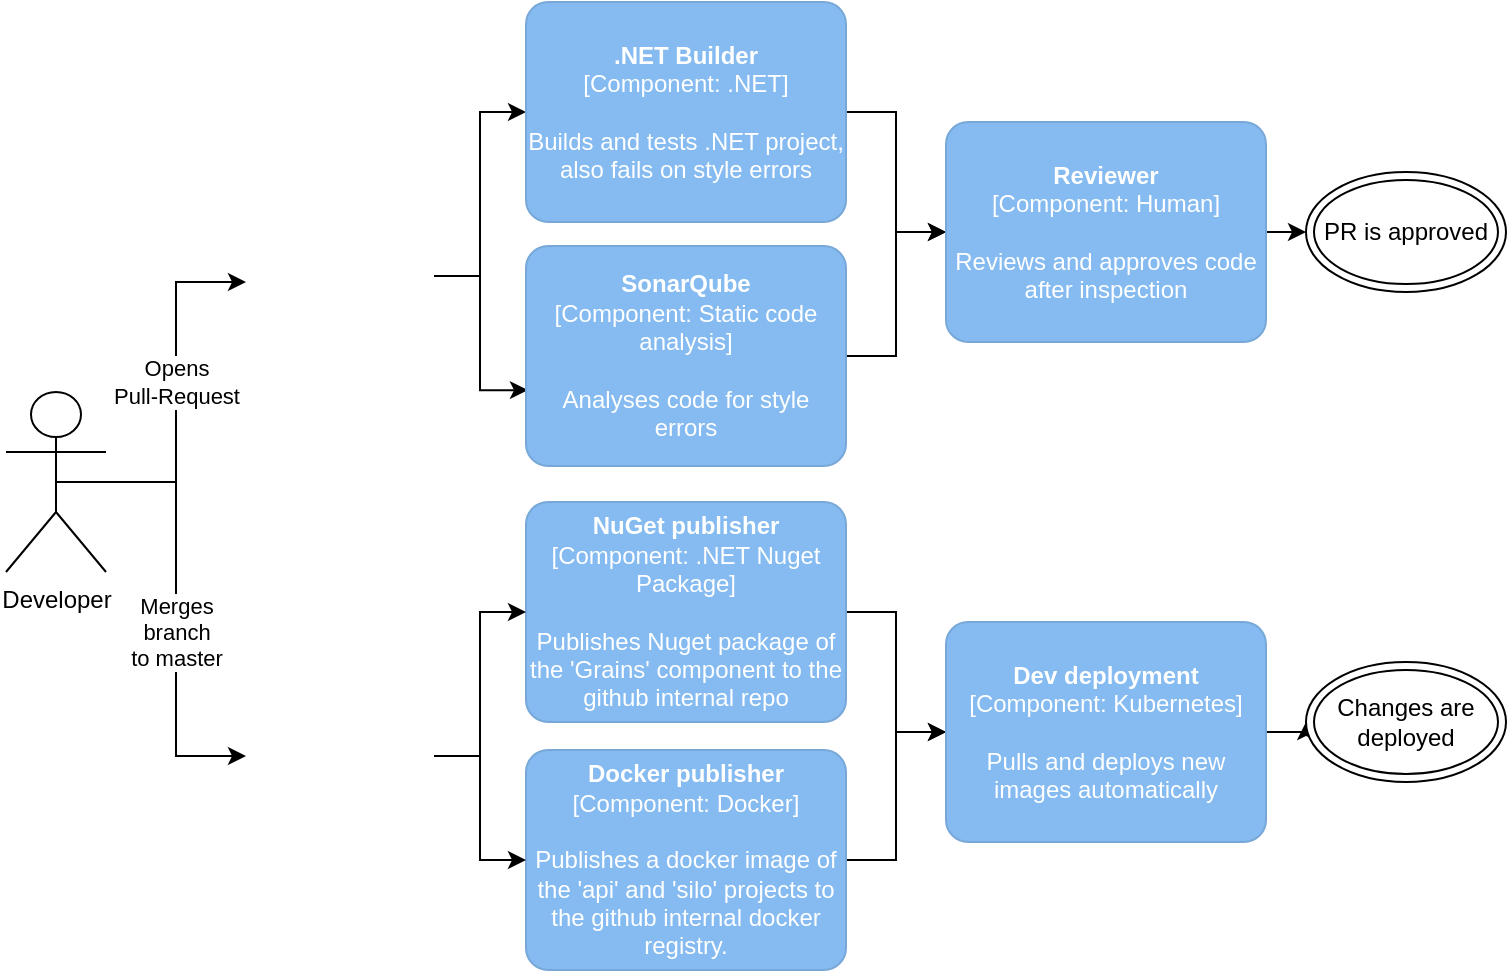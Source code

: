 <mxfile version="15.5.2" type="github" pages="2"><diagram id="zLV0BeUpeydrUpDW7lPy" name="Page-1"><mxGraphModel dx="1422" dy="762" grid="1" gridSize="10" guides="1" tooltips="1" connect="1" arrows="1" fold="1" page="1" pageScale="1" pageWidth="827" pageHeight="1169" math="0" shadow="0"><root><mxCell id="0"/><mxCell id="1" parent="0"/><mxCell id="u6HsHo4BDULjuWIOyQKS-7" value="Opens&lt;br&gt;Pull-Request" style="edgeStyle=orthogonalEdgeStyle;rounded=0;orthogonalLoop=1;jettySize=auto;html=1;" edge="1" parent="1" source="u6HsHo4BDULjuWIOyQKS-1" target="u6HsHo4BDULjuWIOyQKS-2"><mxGeometry relative="1" as="geometry"><Array as="points"><mxPoint x="95" y="250"/><mxPoint x="95" y="150"/></Array></mxGeometry></mxCell><mxCell id="u6HsHo4BDULjuWIOyQKS-9" value="Merges&lt;br&gt;branch&lt;br&gt;to master" style="edgeStyle=orthogonalEdgeStyle;rounded=0;orthogonalLoop=1;jettySize=auto;html=1;exitX=0.5;exitY=0.5;exitDx=0;exitDy=0;exitPerimeter=0;entryX=0;entryY=0.5;entryDx=0;entryDy=0;" edge="1" parent="1" source="u6HsHo4BDULjuWIOyQKS-1" target="u6HsHo4BDULjuWIOyQKS-6"><mxGeometry x="0.163" relative="1" as="geometry"><mxPoint as="offset"/></mxGeometry></mxCell><mxCell id="u6HsHo4BDULjuWIOyQKS-1" value="Developer" style="shape=umlActor;verticalLabelPosition=bottom;verticalAlign=top;html=1;outlineConnect=0;" vertex="1" parent="1"><mxGeometry x="10" y="205" width="50" height="90" as="geometry"/></mxCell><mxCell id="u6HsHo4BDULjuWIOyQKS-10" style="edgeStyle=orthogonalEdgeStyle;rounded=0;orthogonalLoop=1;jettySize=auto;html=1;exitX=1;exitY=0.5;exitDx=0;exitDy=0;entryX=0;entryY=0.5;entryDx=0;entryDy=0;entryPerimeter=0;" edge="1" parent="1" source="u6HsHo4BDULjuWIOyQKS-2" target="u6HsHo4BDULjuWIOyQKS-3"><mxGeometry relative="1" as="geometry"/></mxCell><mxCell id="u6HsHo4BDULjuWIOyQKS-14" style="edgeStyle=orthogonalEdgeStyle;rounded=0;orthogonalLoop=1;jettySize=auto;html=1;exitX=1;exitY=0.5;exitDx=0;exitDy=0;entryX=0.006;entryY=0.655;entryDx=0;entryDy=0;entryPerimeter=0;" edge="1" parent="1" source="u6HsHo4BDULjuWIOyQKS-2" target="u6HsHo4BDULjuWIOyQKS-13"><mxGeometry relative="1" as="geometry"/></mxCell><mxCell id="u6HsHo4BDULjuWIOyQKS-2" value="" style="shape=image;html=1;verticalAlign=top;verticalLabelPosition=bottom;labelBackgroundColor=#ffffff;imageAspect=0;aspect=fixed;image=https://cdn1.iconfinder.com/data/icons/picons-social/57/github_rounded-128.png" vertex="1" parent="1"><mxGeometry x="130" y="100" width="94" height="94" as="geometry"/></mxCell><mxCell id="u6HsHo4BDULjuWIOyQKS-17" style="edgeStyle=orthogonalEdgeStyle;rounded=0;orthogonalLoop=1;jettySize=auto;html=1;exitX=1;exitY=0.5;exitDx=0;exitDy=0;exitPerimeter=0;entryX=0;entryY=0.5;entryDx=0;entryDy=0;entryPerimeter=0;" edge="1" parent="1" source="u6HsHo4BDULjuWIOyQKS-3" target="u6HsHo4BDULjuWIOyQKS-15"><mxGeometry relative="1" as="geometry"/></mxCell><object placeholders="1" c4Name=".NET Builder" c4Type="Component" c4Technology=".NET" c4Description="Builds and tests .NET project, also fails on style errors" label="&lt;b&gt;%c4Name%&lt;/b&gt;&lt;div&gt;[%c4Type%: %c4Technology%]&lt;/div&gt;&lt;br&gt;&lt;div&gt;%c4Description%&lt;/div&gt;" id="u6HsHo4BDULjuWIOyQKS-3"><mxCell style="rounded=1;whiteSpace=wrap;html=1;labelBackgroundColor=none;fillColor=#85BBF0;fontColor=#ffffff;align=center;arcSize=10;strokeColor=#78A8D8;metaEdit=1;metaData={&quot;c4Type&quot;:{&quot;editable&quot;:false}};points=[[0.25,0,0],[0.5,0,0],[0.75,0,0],[1,0.25,0],[1,0.5,0],[1,0.75,0],[0.75,1,0],[0.5,1,0],[0.25,1,0],[0,0.75,0],[0,0.5,0],[0,0.25,0]];" vertex="1" parent="1"><mxGeometry x="270" y="10" width="160" height="110.0" as="geometry"/></mxCell></object><mxCell id="u6HsHo4BDULjuWIOyQKS-24" style="edgeStyle=orthogonalEdgeStyle;rounded=0;orthogonalLoop=1;jettySize=auto;html=1;exitX=1;exitY=0.5;exitDx=0;exitDy=0;exitPerimeter=0;entryX=0;entryY=0.5;entryDx=0;entryDy=0;entryPerimeter=0;" edge="1" parent="1" source="u6HsHo4BDULjuWIOyQKS-4" target="u6HsHo4BDULjuWIOyQKS-20"><mxGeometry relative="1" as="geometry"/></mxCell><object placeholders="1" c4Name="Docker publisher" c4Type="Component" c4Technology="Docker" c4Description="Publishes a docker image of the 'api' and 'silo' projects to the github internal docker registry." label="&lt;b&gt;%c4Name%&lt;/b&gt;&lt;div&gt;[%c4Type%: %c4Technology%]&lt;/div&gt;&lt;br&gt;&lt;div&gt;%c4Description%&lt;/div&gt;" id="u6HsHo4BDULjuWIOyQKS-4"><mxCell style="rounded=1;whiteSpace=wrap;html=1;labelBackgroundColor=none;fillColor=#85BBF0;fontColor=#ffffff;align=center;arcSize=10;strokeColor=#78A8D8;metaEdit=1;metaData={&quot;c4Type&quot;:{&quot;editable&quot;:false}};points=[[0.25,0,0],[0.5,0,0],[0.75,0,0],[1,0.25,0],[1,0.5,0],[1,0.75,0],[0.75,1,0],[0.5,1,0],[0.25,1,0],[0,0.75,0],[0,0.5,0],[0,0.25,0]];" vertex="1" parent="1"><mxGeometry x="270" y="384" width="160" height="110.0" as="geometry"/></mxCell></object><mxCell id="u6HsHo4BDULjuWIOyQKS-23" style="edgeStyle=orthogonalEdgeStyle;rounded=0;orthogonalLoop=1;jettySize=auto;html=1;exitX=1;exitY=0.5;exitDx=0;exitDy=0;exitPerimeter=0;entryX=0;entryY=0.5;entryDx=0;entryDy=0;entryPerimeter=0;" edge="1" parent="1" source="u6HsHo4BDULjuWIOyQKS-5" target="u6HsHo4BDULjuWIOyQKS-20"><mxGeometry relative="1" as="geometry"/></mxCell><object placeholders="1" c4Name="NuGet publisher" c4Type="Component" c4Technology=".NET Nuget Package" c4Description="Publishes Nuget package of the 'Grains' component to the github internal repo" label="&lt;b&gt;%c4Name%&lt;/b&gt;&lt;div&gt;[%c4Type%: %c4Technology%]&lt;/div&gt;&lt;br&gt;&lt;div&gt;%c4Description%&lt;/div&gt;" id="u6HsHo4BDULjuWIOyQKS-5"><mxCell style="rounded=1;whiteSpace=wrap;html=1;labelBackgroundColor=none;fillColor=#85BBF0;fontColor=#ffffff;align=center;arcSize=10;strokeColor=#78A8D8;metaEdit=1;metaData={&quot;c4Type&quot;:{&quot;editable&quot;:false}};points=[[0.25,0,0],[0.5,0,0],[0.75,0,0],[1,0.25,0],[1,0.5,0],[1,0.75,0],[0.75,1,0],[0.5,1,0],[0.25,1,0],[0,0.75,0],[0,0.5,0],[0,0.25,0]];" vertex="1" parent="1"><mxGeometry x="270" y="260" width="160" height="110.0" as="geometry"/></mxCell></object><mxCell id="u6HsHo4BDULjuWIOyQKS-11" style="edgeStyle=orthogonalEdgeStyle;rounded=0;orthogonalLoop=1;jettySize=auto;html=1;exitX=1;exitY=0.5;exitDx=0;exitDy=0;entryX=0;entryY=0.5;entryDx=0;entryDy=0;entryPerimeter=0;" edge="1" parent="1" source="u6HsHo4BDULjuWIOyQKS-6" target="u6HsHo4BDULjuWIOyQKS-5"><mxGeometry relative="1" as="geometry"/></mxCell><mxCell id="u6HsHo4BDULjuWIOyQKS-12" style="edgeStyle=orthogonalEdgeStyle;rounded=0;orthogonalLoop=1;jettySize=auto;html=1;exitX=1;exitY=0.5;exitDx=0;exitDy=0;entryX=0;entryY=0.5;entryDx=0;entryDy=0;entryPerimeter=0;" edge="1" parent="1" source="u6HsHo4BDULjuWIOyQKS-6" target="u6HsHo4BDULjuWIOyQKS-4"><mxGeometry relative="1" as="geometry"/></mxCell><mxCell id="u6HsHo4BDULjuWIOyQKS-6" value="" style="shape=image;html=1;verticalAlign=top;verticalLabelPosition=bottom;labelBackgroundColor=#ffffff;imageAspect=0;aspect=fixed;image=https://cdn1.iconfinder.com/data/icons/picons-social/57/github_rounded-128.png" vertex="1" parent="1"><mxGeometry x="130" y="340" width="94" height="94" as="geometry"/></mxCell><mxCell id="u6HsHo4BDULjuWIOyQKS-18" style="edgeStyle=orthogonalEdgeStyle;rounded=0;orthogonalLoop=1;jettySize=auto;html=1;exitX=1;exitY=0.5;exitDx=0;exitDy=0;exitPerimeter=0;entryX=0;entryY=0.5;entryDx=0;entryDy=0;entryPerimeter=0;" edge="1" parent="1" source="u6HsHo4BDULjuWIOyQKS-13" target="u6HsHo4BDULjuWIOyQKS-15"><mxGeometry relative="1" as="geometry"/></mxCell><object placeholders="1" c4Name="SonarQube" c4Type="Component" c4Technology="Static code analysis" c4Description="Analyses code for style errors" label="&lt;b&gt;%c4Name%&lt;/b&gt;&lt;div&gt;[%c4Type%: %c4Technology%]&lt;/div&gt;&lt;br&gt;&lt;div&gt;%c4Description%&lt;/div&gt;" id="u6HsHo4BDULjuWIOyQKS-13"><mxCell style="rounded=1;whiteSpace=wrap;html=1;labelBackgroundColor=none;fillColor=#85BBF0;fontColor=#ffffff;align=center;arcSize=10;strokeColor=#78A8D8;metaEdit=1;metaData={&quot;c4Type&quot;:{&quot;editable&quot;:false}};points=[[0.25,0,0],[0.5,0,0],[0.75,0,0],[1,0.25,0],[1,0.5,0],[1,0.75,0],[0.75,1,0],[0.5,1,0],[0.25,1,0],[0,0.75,0],[0,0.5,0],[0,0.25,0]];" vertex="1" parent="1"><mxGeometry x="270" y="132" width="160" height="110.0" as="geometry"/></mxCell></object><mxCell id="u6HsHo4BDULjuWIOyQKS-19" style="edgeStyle=orthogonalEdgeStyle;rounded=0;orthogonalLoop=1;jettySize=auto;html=1;exitX=1;exitY=0.5;exitDx=0;exitDy=0;exitPerimeter=0;entryX=0;entryY=0.5;entryDx=0;entryDy=0;" edge="1" parent="1" source="u6HsHo4BDULjuWIOyQKS-15" target="u6HsHo4BDULjuWIOyQKS-16"><mxGeometry relative="1" as="geometry"/></mxCell><object placeholders="1" c4Name="Reviewer" c4Type="Component" c4Technology="Human" c4Description="Reviews and approves code after inspection" label="&lt;b&gt;%c4Name%&lt;/b&gt;&lt;div&gt;[%c4Type%: %c4Technology%]&lt;/div&gt;&lt;br&gt;&lt;div&gt;%c4Description%&lt;/div&gt;" id="u6HsHo4BDULjuWIOyQKS-15"><mxCell style="rounded=1;whiteSpace=wrap;html=1;labelBackgroundColor=none;fillColor=#85BBF0;fontColor=#ffffff;align=center;arcSize=10;strokeColor=#78A8D8;metaEdit=1;metaData={&quot;c4Type&quot;:{&quot;editable&quot;:false}};points=[[0.25,0,0],[0.5,0,0],[0.75,0,0],[1,0.25,0],[1,0.5,0],[1,0.75,0],[0.75,1,0],[0.5,1,0],[0.25,1,0],[0,0.75,0],[0,0.5,0],[0,0.25,0]];" vertex="1" parent="1"><mxGeometry x="480" y="70" width="160" height="110.0" as="geometry"/></mxCell></object><mxCell id="u6HsHo4BDULjuWIOyQKS-16" value="PR is approved" style="ellipse;shape=doubleEllipse;whiteSpace=wrap;html=1;" vertex="1" parent="1"><mxGeometry x="660" y="95" width="100" height="60" as="geometry"/></mxCell><mxCell id="u6HsHo4BDULjuWIOyQKS-22" style="edgeStyle=orthogonalEdgeStyle;rounded=0;orthogonalLoop=1;jettySize=auto;html=1;exitX=1;exitY=0.5;exitDx=0;exitDy=0;exitPerimeter=0;entryX=0;entryY=0.5;entryDx=0;entryDy=0;" edge="1" parent="1" source="u6HsHo4BDULjuWIOyQKS-20" target="u6HsHo4BDULjuWIOyQKS-21"><mxGeometry relative="1" as="geometry"/></mxCell><object placeholders="1" c4Name="Dev deployment" c4Type="Component" c4Technology="Kubernetes" c4Description="Pulls and deploys new images automatically" label="&lt;b&gt;%c4Name%&lt;/b&gt;&lt;div&gt;[%c4Type%: %c4Technology%]&lt;/div&gt;&lt;br&gt;&lt;div&gt;%c4Description%&lt;/div&gt;" id="u6HsHo4BDULjuWIOyQKS-20"><mxCell style="rounded=1;whiteSpace=wrap;html=1;labelBackgroundColor=none;fillColor=#85BBF0;fontColor=#ffffff;align=center;arcSize=10;strokeColor=#78A8D8;metaEdit=1;metaData={&quot;c4Type&quot;:{&quot;editable&quot;:false}};points=[[0.25,0,0],[0.5,0,0],[0.75,0,0],[1,0.25,0],[1,0.5,0],[1,0.75,0],[0.75,1,0],[0.5,1,0],[0.25,1,0],[0,0.75,0],[0,0.5,0],[0,0.25,0]];" vertex="1" parent="1"><mxGeometry x="480" y="320" width="160" height="110.0" as="geometry"/></mxCell></object><mxCell id="u6HsHo4BDULjuWIOyQKS-21" value="Changes are deployed" style="ellipse;shape=doubleEllipse;whiteSpace=wrap;html=1;" vertex="1" parent="1"><mxGeometry x="660" y="340" width="100" height="60" as="geometry"/></mxCell></root></mxGraphModel></diagram><diagram id="hxJWchmGLyar8o2jmcFR" name="Page-1"><mxGraphModel><root><mxCell id="0"/><mxCell id="1" parent="0"/></root></mxGraphModel></diagram></mxfile>